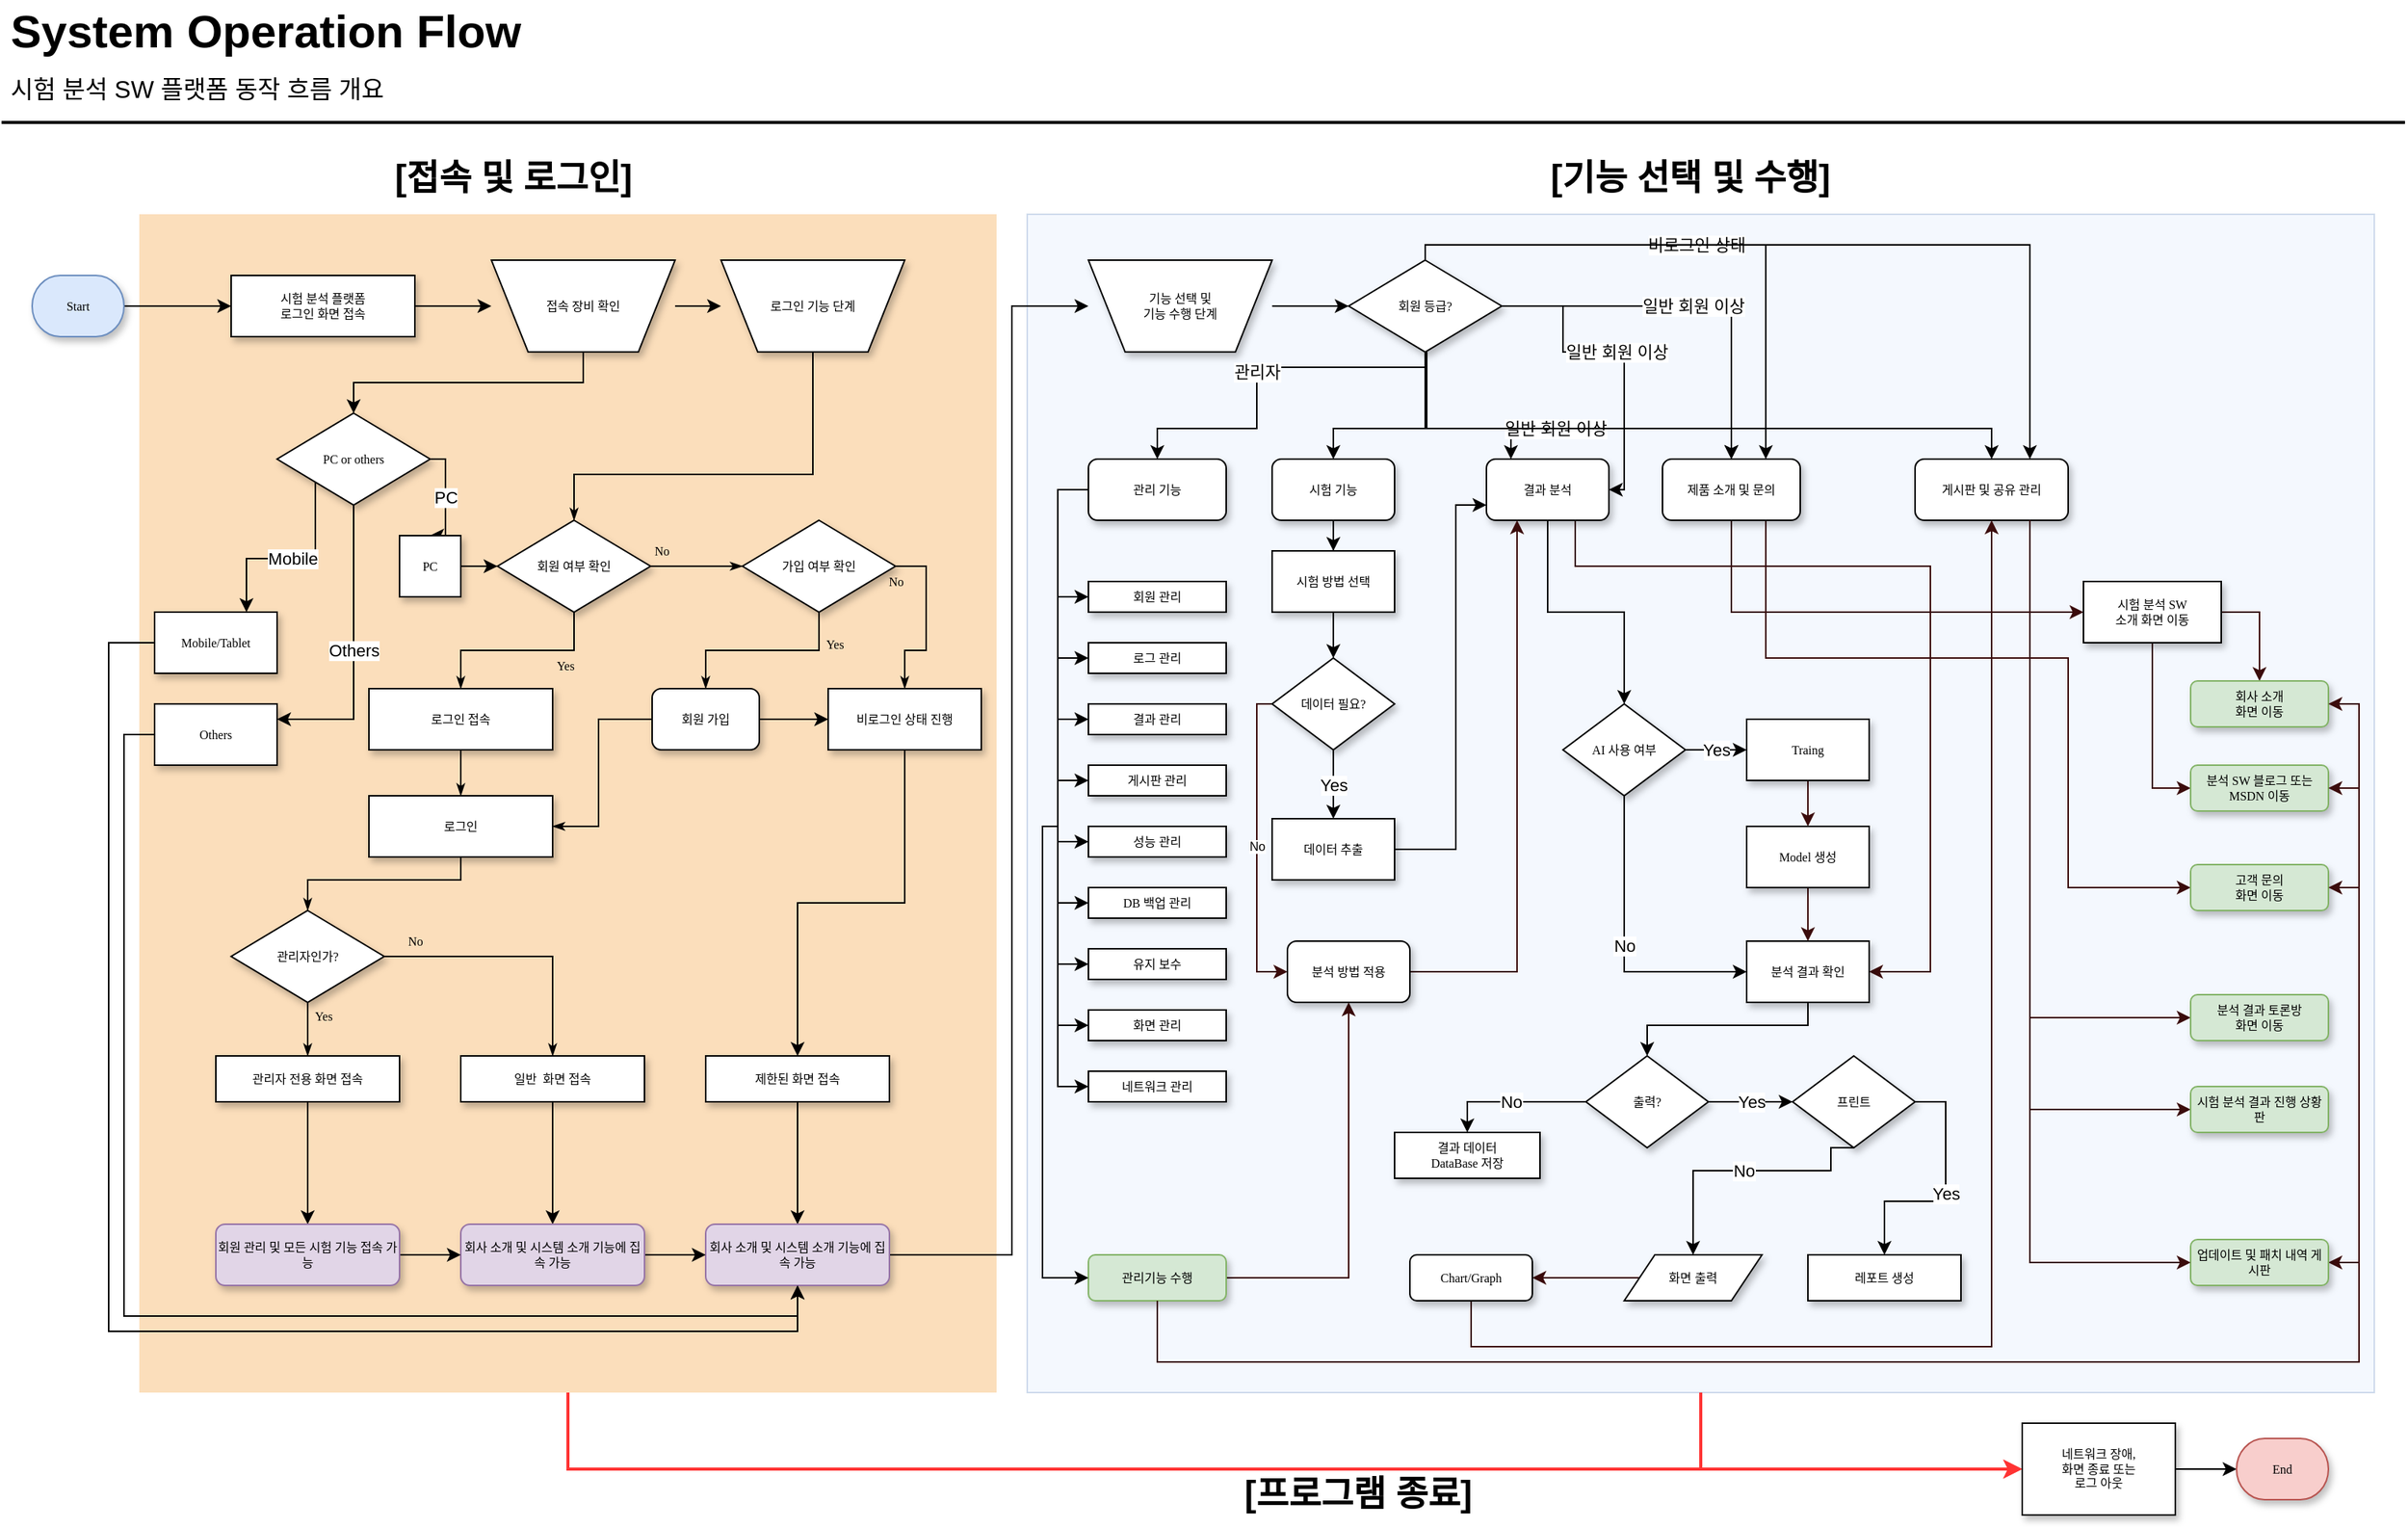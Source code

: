 <mxfile version="13.6.6" type="github">
  <diagram name="Page-1" id="edf60f1a-56cd-e834-aa8a-f176f3a09ee4">
    <mxGraphModel dx="1673" dy="876" grid="1" gridSize="10" guides="1" tooltips="1" connect="1" arrows="1" fold="1" page="1" pageScale="1" pageWidth="1654" pageHeight="1169" background="#ffffff" math="0" shadow="0">
      <root>
        <mxCell id="0" />
        <mxCell id="1" parent="0" />
        <mxCell id="cZekhCaC1eHoIxvvLhRm-135" value="" style="fillColor=#dae8fc;strokeColor=#6c8ebf;opacity=30;" vertex="1" parent="1">
          <mxGeometry x="710" y="180" width="880" height="770" as="geometry" />
        </mxCell>
        <mxCell id="cZekhCaC1eHoIxvvLhRm-136" style="edgeStyle=orthogonalEdgeStyle;rounded=0;orthogonalLoop=1;jettySize=auto;html=1;exitX=0.5;exitY=1;exitDx=0;exitDy=0;entryX=0;entryY=0.5;entryDx=0;entryDy=0;fontSize=8;strokeWidth=2;strokeColor=#FF3333;" edge="1" parent="1" source="cZekhCaC1eHoIxvvLhRm-32" target="cZekhCaC1eHoIxvvLhRm-131">
          <mxGeometry relative="1" as="geometry" />
        </mxCell>
        <mxCell id="cZekhCaC1eHoIxvvLhRm-32" value="" style="fillColor=#F2931E;strokeColor=none;opacity=30;" vertex="1" parent="1">
          <mxGeometry x="130" y="180" width="560" height="770" as="geometry" />
        </mxCell>
        <mxCell id="60e70716793133e9-32" style="edgeStyle=orthogonalEdgeStyle;rounded=0;html=1;labelBackgroundColor=none;startSize=5;endArrow=classicThin;endFill=1;endSize=5;jettySize=auto;orthogonalLoop=1;strokeWidth=1;fontFamily=Verdana;fontSize=8;exitX=0.5;exitY=0;exitDx=0;exitDy=0;exitPerimeter=0;entryX=0.5;entryY=0;entryDx=0;entryDy=0;" parent="1" source="cZekhCaC1eHoIxvvLhRm-26" target="60e70716793133e9-5" edge="1">
          <mxGeometry relative="1" as="geometry">
            <Array as="points">
              <mxPoint x="570" y="350" />
              <mxPoint x="414" y="350" />
            </Array>
          </mxGeometry>
        </mxCell>
        <mxCell id="cZekhCaC1eHoIxvvLhRm-99" value="" style="edgeStyle=orthogonalEdgeStyle;rounded=0;orthogonalLoop=1;jettySize=auto;html=1;" edge="1" parent="1" source="60e70716793133e9-4" target="cZekhCaC1eHoIxvvLhRm-98">
          <mxGeometry relative="1" as="geometry" />
        </mxCell>
        <mxCell id="60e70716793133e9-4" value="시험 분석 플랫폼 &lt;br&gt;로그인 화면 접속" style="rounded=0;whiteSpace=wrap;html=1;shadow=1;labelBackgroundColor=none;strokeWidth=1;fontFamily=Verdana;fontSize=8;align=center;" parent="1" vertex="1">
          <mxGeometry x="190" y="220" width="120" height="40" as="geometry" />
        </mxCell>
        <mxCell id="60e70716793133e9-33" value="No" style="edgeStyle=orthogonalEdgeStyle;rounded=0;html=1;labelBackgroundColor=none;startSize=5;endArrow=classicThin;endFill=1;endSize=5;jettySize=auto;orthogonalLoop=1;strokeWidth=1;fontFamily=Verdana;fontSize=8" parent="1" source="60e70716793133e9-5" target="60e70716793133e9-7" edge="1">
          <mxGeometry x="-0.778" y="10" relative="1" as="geometry">
            <mxPoint as="offset" />
          </mxGeometry>
        </mxCell>
        <mxCell id="60e70716793133e9-37" value="Yes" style="edgeStyle=orthogonalEdgeStyle;rounded=0;html=1;labelBackgroundColor=none;startSize=5;endArrow=classicThin;endFill=1;endSize=5;jettySize=auto;orthogonalLoop=1;strokeWidth=1;fontFamily=Verdana;fontSize=8" parent="1" source="60e70716793133e9-5" target="60e70716793133e9-9" edge="1">
          <mxGeometry x="-0.5" y="10" relative="1" as="geometry">
            <mxPoint as="offset" />
          </mxGeometry>
        </mxCell>
        <mxCell id="60e70716793133e9-5" value="회원 여부 확인" style="rhombus;whiteSpace=wrap;html=1;rounded=0;shadow=1;labelBackgroundColor=none;strokeWidth=1;fontFamily=Verdana;fontSize=8;align=center;" parent="1" vertex="1">
          <mxGeometry x="364" y="380" width="100" height="60" as="geometry" />
        </mxCell>
        <mxCell id="60e70716793133e9-34" value="Yes" style="edgeStyle=orthogonalEdgeStyle;rounded=0;html=1;labelBackgroundColor=none;startSize=5;endArrow=classicThin;endFill=1;endSize=5;jettySize=auto;orthogonalLoop=1;strokeWidth=1;fontFamily=Verdana;fontSize=8" parent="1" source="60e70716793133e9-7" target="60e70716793133e9-8" edge="1">
          <mxGeometry x="-0.667" y="10" relative="1" as="geometry">
            <mxPoint as="offset" />
          </mxGeometry>
        </mxCell>
        <mxCell id="60e70716793133e9-35" value="No" style="edgeStyle=orthogonalEdgeStyle;rounded=0;html=1;labelBackgroundColor=none;startSize=5;endArrow=classicThin;endFill=1;endSize=5;jettySize=auto;orthogonalLoop=1;strokeWidth=1;fontFamily=Verdana;fontSize=8;entryX=0.5;entryY=0;entryDx=0;entryDy=0;exitX=1;exitY=0.5;exitDx=0;exitDy=0;" parent="1" source="60e70716793133e9-7" target="cZekhCaC1eHoIxvvLhRm-22" edge="1">
          <mxGeometry x="-1" y="-10" relative="1" as="geometry">
            <mxPoint x="530" y="490" as="targetPoint" />
            <Array as="points" />
            <mxPoint as="offset" />
          </mxGeometry>
        </mxCell>
        <mxCell id="60e70716793133e9-7" value="가입 여부 확인" style="rhombus;whiteSpace=wrap;html=1;rounded=0;shadow=1;labelBackgroundColor=none;strokeWidth=1;fontFamily=Verdana;fontSize=8;align=center;" parent="1" vertex="1">
          <mxGeometry x="524" y="380" width="100" height="60" as="geometry" />
        </mxCell>
        <mxCell id="60e70716793133e9-36" style="edgeStyle=orthogonalEdgeStyle;rounded=0;html=1;labelBackgroundColor=none;startSize=5;endArrow=classicThin;endFill=1;endSize=5;jettySize=auto;orthogonalLoop=1;strokeWidth=1;fontFamily=Verdana;fontSize=8;entryX=1;entryY=0.5;entryDx=0;entryDy=0;exitX=0;exitY=0.5;exitDx=0;exitDy=0;" parent="1" source="60e70716793133e9-8" target="60e70716793133e9-11" edge="1">
          <mxGeometry relative="1" as="geometry">
            <Array as="points">
              <mxPoint x="430" y="510" />
              <mxPoint x="430" y="580" />
            </Array>
            <mxPoint x="600" y="500" as="targetPoint" />
          </mxGeometry>
        </mxCell>
        <mxCell id="cZekhCaC1eHoIxvvLhRm-33" value="" style="edgeStyle=orthogonalEdgeStyle;rounded=0;orthogonalLoop=1;jettySize=auto;html=1;" edge="1" parent="1" source="60e70716793133e9-8" target="cZekhCaC1eHoIxvvLhRm-22">
          <mxGeometry relative="1" as="geometry" />
        </mxCell>
        <mxCell id="60e70716793133e9-8" value="회원 가입" style="rounded=1;whiteSpace=wrap;html=1;shadow=1;labelBackgroundColor=none;strokeWidth=1;fontFamily=Verdana;fontSize=8;align=center;" parent="1" vertex="1">
          <mxGeometry x="465" y="490" width="70" height="40" as="geometry" />
        </mxCell>
        <mxCell id="60e70716793133e9-38" style="edgeStyle=orthogonalEdgeStyle;rounded=0;html=1;labelBackgroundColor=none;startSize=5;endArrow=classicThin;endFill=1;endSize=5;jettySize=auto;orthogonalLoop=1;strokeWidth=1;fontFamily=Verdana;fontSize=8" parent="1" source="60e70716793133e9-9" target="60e70716793133e9-11" edge="1">
          <mxGeometry relative="1" as="geometry" />
        </mxCell>
        <mxCell id="60e70716793133e9-9" value="로그인 접속" style="whiteSpace=wrap;html=1;rounded=0;shadow=1;labelBackgroundColor=none;strokeWidth=1;fontFamily=Verdana;fontSize=8;align=center;" parent="1" vertex="1">
          <mxGeometry x="280" y="490" width="120" height="40" as="geometry" />
        </mxCell>
        <mxCell id="60e70716793133e9-41" style="edgeStyle=orthogonalEdgeStyle;rounded=0;html=1;labelBackgroundColor=none;startSize=5;endArrow=classicThin;endFill=1;endSize=5;jettySize=auto;orthogonalLoop=1;strokeWidth=1;fontFamily=Verdana;fontSize=8;entryX=0.5;entryY=0;entryDx=0;entryDy=0;" parent="1" source="60e70716793133e9-11" target="cZekhCaC1eHoIxvvLhRm-28" edge="1">
          <mxGeometry relative="1" as="geometry">
            <Array as="points">
              <mxPoint x="340" y="615" />
              <mxPoint x="240" y="615" />
            </Array>
          </mxGeometry>
        </mxCell>
        <mxCell id="60e70716793133e9-11" value="로그인" style="whiteSpace=wrap;html=1;rounded=0;shadow=1;labelBackgroundColor=none;strokeWidth=1;fontFamily=Verdana;fontSize=8;align=center;spacing=6;" parent="1" vertex="1">
          <mxGeometry x="280" y="560" width="120" height="40" as="geometry" />
        </mxCell>
        <mxCell id="cZekhCaC1eHoIxvvLhRm-42" value="" style="edgeStyle=orthogonalEdgeStyle;rounded=0;orthogonalLoop=1;jettySize=auto;html=1;" edge="1" parent="1" source="60e70716793133e9-13" target="cZekhCaC1eHoIxvvLhRm-37">
          <mxGeometry relative="1" as="geometry" />
        </mxCell>
        <mxCell id="60e70716793133e9-13" value="일반&amp;nbsp; 화면 접속" style="whiteSpace=wrap;html=1;rounded=0;shadow=1;labelBackgroundColor=none;strokeWidth=1;fontFamily=Verdana;fontSize=8;align=center;" parent="1" vertex="1">
          <mxGeometry x="340" y="730" width="120" height="30" as="geometry" />
        </mxCell>
        <mxCell id="cZekhCaC1eHoIxvvLhRm-10" value="System Operation Flow" style="text;html=1;resizable=0;points=[];autosize=1;align=left;verticalAlign=top;spacingTop=-4;fontSize=30;fontStyle=1" vertex="1" parent="1">
          <mxGeometry x="44" y="40" width="350" height="40" as="geometry" />
        </mxCell>
        <mxCell id="cZekhCaC1eHoIxvvLhRm-11" value="시험 분석 SW 플랫폼 동작 흐름 개요" style="text;html=1;resizable=0;points=[];autosize=1;align=left;verticalAlign=top;spacingTop=-4;fontSize=16;" vertex="1" parent="1">
          <mxGeometry x="44" y="85.5" width="280" height="20" as="geometry" />
        </mxCell>
        <mxCell id="cZekhCaC1eHoIxvvLhRm-12" value="" style="line;strokeWidth=2;html=1;fontSize=14;" vertex="1" parent="1">
          <mxGeometry x="40" y="115" width="1570" height="10" as="geometry" />
        </mxCell>
        <mxCell id="cZekhCaC1eHoIxvvLhRm-20" value="" style="edgeStyle=orthogonalEdgeStyle;rounded=0;orthogonalLoop=1;jettySize=auto;html=1;" edge="1" parent="1" source="cZekhCaC1eHoIxvvLhRm-19">
          <mxGeometry relative="1" as="geometry">
            <mxPoint x="190" y="240" as="targetPoint" />
          </mxGeometry>
        </mxCell>
        <mxCell id="cZekhCaC1eHoIxvvLhRm-19" value="Start" style="strokeWidth=1;html=1;shape=mxgraph.flowchart.terminator;whiteSpace=wrap;rounded=0;shadow=1;labelBackgroundColor=none;fontFamily=Verdana;fontSize=8;align=center;fillColor=#dae8fc;strokeColor=#6c8ebf;" vertex="1" parent="1">
          <mxGeometry x="60" y="220" width="60" height="40" as="geometry" />
        </mxCell>
        <mxCell id="cZekhCaC1eHoIxvvLhRm-24" style="edgeStyle=orthogonalEdgeStyle;rounded=0;orthogonalLoop=1;jettySize=auto;html=1;exitX=0.5;exitY=1;exitDx=0;exitDy=0;entryX=0.5;entryY=0;entryDx=0;entryDy=0;" edge="1" parent="1" source="cZekhCaC1eHoIxvvLhRm-22" target="cZekhCaC1eHoIxvvLhRm-25">
          <mxGeometry relative="1" as="geometry" />
        </mxCell>
        <mxCell id="cZekhCaC1eHoIxvvLhRm-22" value="비로그인 상태 진행" style="rounded=0;whiteSpace=wrap;html=1;shadow=1;labelBackgroundColor=none;strokeWidth=1;fontFamily=Verdana;fontSize=8;align=center;" vertex="1" parent="1">
          <mxGeometry x="580" y="490" width="100" height="40" as="geometry" />
        </mxCell>
        <mxCell id="cZekhCaC1eHoIxvvLhRm-36" value="" style="edgeStyle=orthogonalEdgeStyle;rounded=0;orthogonalLoop=1;jettySize=auto;html=1;" edge="1" parent="1" source="cZekhCaC1eHoIxvvLhRm-25" target="cZekhCaC1eHoIxvvLhRm-35">
          <mxGeometry relative="1" as="geometry" />
        </mxCell>
        <mxCell id="cZekhCaC1eHoIxvvLhRm-25" value="제한된 화면 접속" style="whiteSpace=wrap;html=1;rounded=0;shadow=1;labelBackgroundColor=none;strokeWidth=1;fontFamily=Verdana;fontSize=8;align=center;" vertex="1" parent="1">
          <mxGeometry x="500" y="730" width="120" height="30" as="geometry" />
        </mxCell>
        <mxCell id="cZekhCaC1eHoIxvvLhRm-26" value="로그인 기능 단계" style="shape=trapezoid;whiteSpace=wrap;html=1;rounded=0;shadow=1;labelBackgroundColor=none;strokeWidth=1;fontFamily=Verdana;fontSize=8;align=center;flipV=1;" vertex="1" parent="1">
          <mxGeometry x="510" y="210" width="120" height="60" as="geometry" />
        </mxCell>
        <mxCell id="cZekhCaC1eHoIxvvLhRm-28" value="관리자인가?" style="rhombus;whiteSpace=wrap;html=1;rounded=0;shadow=1;labelBackgroundColor=none;strokeWidth=1;fontFamily=Verdana;fontSize=8;align=center;" vertex="1" parent="1">
          <mxGeometry x="190" y="635" width="100" height="60" as="geometry" />
        </mxCell>
        <mxCell id="cZekhCaC1eHoIxvvLhRm-43" value="" style="edgeStyle=orthogonalEdgeStyle;rounded=0;orthogonalLoop=1;jettySize=auto;html=1;" edge="1" parent="1" source="cZekhCaC1eHoIxvvLhRm-29" target="cZekhCaC1eHoIxvvLhRm-41">
          <mxGeometry relative="1" as="geometry" />
        </mxCell>
        <mxCell id="cZekhCaC1eHoIxvvLhRm-29" value="관리자 전용 화면 접속" style="whiteSpace=wrap;html=1;rounded=0;shadow=1;labelBackgroundColor=none;strokeWidth=1;fontFamily=Verdana;fontSize=8;align=center;" vertex="1" parent="1">
          <mxGeometry x="180" y="730" width="120" height="30" as="geometry" />
        </mxCell>
        <mxCell id="cZekhCaC1eHoIxvvLhRm-30" value="Yes" style="edgeStyle=orthogonalEdgeStyle;rounded=0;html=1;labelBackgroundColor=none;startSize=5;endArrow=classicThin;endFill=1;endSize=5;jettySize=auto;orthogonalLoop=1;strokeWidth=1;fontFamily=Verdana;fontSize=8;exitX=0.5;exitY=1;exitDx=0;exitDy=0;entryX=0.5;entryY=0;entryDx=0;entryDy=0;" edge="1" parent="1" source="cZekhCaC1eHoIxvvLhRm-28" target="cZekhCaC1eHoIxvvLhRm-29">
          <mxGeometry x="-0.5" y="10" relative="1" as="geometry">
            <mxPoint as="offset" />
            <mxPoint x="350" y="460" as="sourcePoint" />
            <mxPoint x="350" y="500" as="targetPoint" />
          </mxGeometry>
        </mxCell>
        <mxCell id="cZekhCaC1eHoIxvvLhRm-31" value="No" style="edgeStyle=orthogonalEdgeStyle;rounded=0;html=1;labelBackgroundColor=none;startSize=5;endArrow=classicThin;endFill=1;endSize=5;jettySize=auto;orthogonalLoop=1;strokeWidth=1;fontFamily=Verdana;fontSize=8;exitX=1;exitY=0.5;exitDx=0;exitDy=0;" edge="1" parent="1" source="cZekhCaC1eHoIxvvLhRm-28" target="60e70716793133e9-13">
          <mxGeometry x="-0.778" y="10" relative="1" as="geometry">
            <mxPoint as="offset" />
            <mxPoint x="330" y="664.5" as="sourcePoint" />
            <mxPoint x="390" y="664.5" as="targetPoint" />
          </mxGeometry>
        </mxCell>
        <mxCell id="cZekhCaC1eHoIxvvLhRm-46" style="edgeStyle=orthogonalEdgeStyle;rounded=0;orthogonalLoop=1;jettySize=auto;html=1;exitX=1;exitY=0.5;exitDx=0;exitDy=0;entryX=0;entryY=0.5;entryDx=0;entryDy=0;" edge="1" parent="1" source="cZekhCaC1eHoIxvvLhRm-35" target="cZekhCaC1eHoIxvvLhRm-38">
          <mxGeometry relative="1" as="geometry">
            <Array as="points">
              <mxPoint x="700" y="860" />
              <mxPoint x="700" y="240" />
            </Array>
          </mxGeometry>
        </mxCell>
        <mxCell id="cZekhCaC1eHoIxvvLhRm-35" value="회사 소개 및 시스템 소개 기능에 집속 가능" style="rounded=1;whiteSpace=wrap;html=1;shadow=1;labelBackgroundColor=none;strokeWidth=1;fontFamily=Verdana;fontSize=8;align=center;fillColor=#e1d5e7;strokeColor=#9673a6;" vertex="1" parent="1">
          <mxGeometry x="500" y="840" width="120" height="40" as="geometry" />
        </mxCell>
        <mxCell id="cZekhCaC1eHoIxvvLhRm-45" value="" style="edgeStyle=orthogonalEdgeStyle;rounded=0;orthogonalLoop=1;jettySize=auto;html=1;" edge="1" parent="1" source="cZekhCaC1eHoIxvvLhRm-37" target="cZekhCaC1eHoIxvvLhRm-35">
          <mxGeometry relative="1" as="geometry" />
        </mxCell>
        <mxCell id="cZekhCaC1eHoIxvvLhRm-37" value="회사 소개 및 시스템 소개 기능에 집속 가능" style="rounded=1;whiteSpace=wrap;html=1;shadow=1;labelBackgroundColor=none;strokeWidth=1;fontFamily=Verdana;fontSize=8;align=center;fillColor=#e1d5e7;strokeColor=#9673a6;" vertex="1" parent="1">
          <mxGeometry x="340" y="840" width="120" height="40" as="geometry" />
        </mxCell>
        <mxCell id="cZekhCaC1eHoIxvvLhRm-55" value="" style="edgeStyle=orthogonalEdgeStyle;rounded=0;orthogonalLoop=1;jettySize=auto;html=1;" edge="1" parent="1" source="cZekhCaC1eHoIxvvLhRm-38" target="cZekhCaC1eHoIxvvLhRm-51">
          <mxGeometry relative="1" as="geometry" />
        </mxCell>
        <mxCell id="cZekhCaC1eHoIxvvLhRm-38" value="기능 선택 및&lt;br&gt;기능 수행 단계" style="shape=trapezoid;whiteSpace=wrap;html=1;rounded=0;shadow=1;labelBackgroundColor=none;strokeWidth=1;fontFamily=Verdana;fontSize=8;align=center;flipV=1;" vertex="1" parent="1">
          <mxGeometry x="750" y="210" width="120" height="60" as="geometry" />
        </mxCell>
        <mxCell id="cZekhCaC1eHoIxvvLhRm-44" value="" style="edgeStyle=orthogonalEdgeStyle;rounded=0;orthogonalLoop=1;jettySize=auto;html=1;" edge="1" parent="1" source="cZekhCaC1eHoIxvvLhRm-41" target="cZekhCaC1eHoIxvvLhRm-37">
          <mxGeometry relative="1" as="geometry" />
        </mxCell>
        <mxCell id="cZekhCaC1eHoIxvvLhRm-41" value="회원 관리 및 모든 시험 기능 접속 가능" style="rounded=1;whiteSpace=wrap;html=1;shadow=1;labelBackgroundColor=none;strokeWidth=1;fontFamily=Verdana;fontSize=8;align=center;fillColor=#e1d5e7;strokeColor=#9673a6;" vertex="1" parent="1">
          <mxGeometry x="180" y="840" width="120" height="40" as="geometry" />
        </mxCell>
        <mxCell id="cZekhCaC1eHoIxvvLhRm-118" style="edgeStyle=orthogonalEdgeStyle;rounded=0;orthogonalLoop=1;jettySize=auto;html=1;exitX=0;exitY=0.5;exitDx=0;exitDy=0;entryX=0;entryY=0.5;entryDx=0;entryDy=0;" edge="1" parent="1" source="cZekhCaC1eHoIxvvLhRm-47" target="cZekhCaC1eHoIxvvLhRm-68">
          <mxGeometry relative="1" as="geometry" />
        </mxCell>
        <mxCell id="cZekhCaC1eHoIxvvLhRm-47" value="관리 기능" style="rounded=1;whiteSpace=wrap;html=1;shadow=1;labelBackgroundColor=none;strokeWidth=1;fontFamily=Verdana;fontSize=8;align=center;" vertex="1" parent="1">
          <mxGeometry x="750" y="340" width="90" height="40" as="geometry" />
        </mxCell>
        <mxCell id="cZekhCaC1eHoIxvvLhRm-56" value="일반 회원 이상" style="edgeStyle=orthogonalEdgeStyle;rounded=0;orthogonalLoop=1;jettySize=auto;html=1;exitX=1;exitY=0.5;exitDx=0;exitDy=0;" edge="1" parent="1" source="cZekhCaC1eHoIxvvLhRm-51" target="cZekhCaC1eHoIxvvLhRm-53">
          <mxGeometry relative="1" as="geometry">
            <mxPoint x="1090" y="270" as="sourcePoint" />
            <Array as="points">
              <mxPoint x="1060" y="240" />
              <mxPoint x="1060" y="270" />
              <mxPoint x="1100" y="270" />
              <mxPoint x="1100" y="360" />
            </Array>
          </mxGeometry>
        </mxCell>
        <mxCell id="cZekhCaC1eHoIxvvLhRm-51" value="회원 등급?" style="rhombus;whiteSpace=wrap;html=1;rounded=0;shadow=1;labelBackgroundColor=none;strokeWidth=1;fontFamily=Verdana;fontSize=8;align=center;" vertex="1" parent="1">
          <mxGeometry x="920" y="210" width="100" height="60" as="geometry" />
        </mxCell>
        <mxCell id="cZekhCaC1eHoIxvvLhRm-60" value="" style="edgeStyle=orthogonalEdgeStyle;rounded=0;orthogonalLoop=1;jettySize=auto;html=1;" edge="1" parent="1" source="cZekhCaC1eHoIxvvLhRm-52" target="cZekhCaC1eHoIxvvLhRm-59">
          <mxGeometry relative="1" as="geometry" />
        </mxCell>
        <mxCell id="cZekhCaC1eHoIxvvLhRm-52" value="시험 기능" style="rounded=1;whiteSpace=wrap;html=1;shadow=1;labelBackgroundColor=none;strokeWidth=1;fontFamily=Verdana;fontSize=8;align=center;" vertex="1" parent="1">
          <mxGeometry x="870" y="340" width="80" height="40" as="geometry" />
        </mxCell>
        <mxCell id="cZekhCaC1eHoIxvvLhRm-91" style="edgeStyle=orthogonalEdgeStyle;rounded=0;orthogonalLoop=1;jettySize=auto;html=1;exitX=0.5;exitY=1;exitDx=0;exitDy=0;entryX=0.5;entryY=0;entryDx=0;entryDy=0;" edge="1" parent="1" source="cZekhCaC1eHoIxvvLhRm-53" target="cZekhCaC1eHoIxvvLhRm-89">
          <mxGeometry relative="1" as="geometry" />
        </mxCell>
        <mxCell id="cZekhCaC1eHoIxvvLhRm-145" style="edgeStyle=orthogonalEdgeStyle;rounded=0;orthogonalLoop=1;jettySize=auto;html=1;exitX=0.75;exitY=1;exitDx=0;exitDy=0;entryX=1;entryY=0.5;entryDx=0;entryDy=0;strokeColor=#3B0C0C;strokeWidth=1;fontSize=8;" edge="1" parent="1" source="cZekhCaC1eHoIxvvLhRm-53" target="cZekhCaC1eHoIxvvLhRm-92">
          <mxGeometry relative="1" as="geometry">
            <Array as="points">
              <mxPoint x="1068" y="410" />
              <mxPoint x="1300" y="410" />
              <mxPoint x="1300" y="675" />
            </Array>
          </mxGeometry>
        </mxCell>
        <mxCell id="cZekhCaC1eHoIxvvLhRm-53" value="결과 분석" style="rounded=1;whiteSpace=wrap;html=1;shadow=1;labelBackgroundColor=none;strokeWidth=1;fontFamily=Verdana;fontSize=8;align=center;" vertex="1" parent="1">
          <mxGeometry x="1010" y="340" width="80" height="40" as="geometry" />
        </mxCell>
        <mxCell id="cZekhCaC1eHoIxvvLhRm-174" style="edgeStyle=orthogonalEdgeStyle;rounded=0;orthogonalLoop=1;jettySize=auto;html=1;exitX=0.5;exitY=1;exitDx=0;exitDy=0;entryX=0;entryY=0.5;entryDx=0;entryDy=0;strokeColor=#3B0C0C;strokeWidth=1;fontSize=8;" edge="1" parent="1" source="cZekhCaC1eHoIxvvLhRm-54" target="cZekhCaC1eHoIxvvLhRm-172">
          <mxGeometry relative="1" as="geometry" />
        </mxCell>
        <mxCell id="cZekhCaC1eHoIxvvLhRm-182" style="edgeStyle=orthogonalEdgeStyle;rounded=0;orthogonalLoop=1;jettySize=auto;html=1;exitX=0.75;exitY=1;exitDx=0;exitDy=0;entryX=0;entryY=0.5;entryDx=0;entryDy=0;strokeColor=#3B0C0C;strokeWidth=1;fontSize=8;" edge="1" parent="1" source="cZekhCaC1eHoIxvvLhRm-54" target="cZekhCaC1eHoIxvvLhRm-176">
          <mxGeometry relative="1" as="geometry">
            <Array as="points">
              <mxPoint x="1193" y="470" />
              <mxPoint x="1390" y="470" />
              <mxPoint x="1390" y="620" />
            </Array>
          </mxGeometry>
        </mxCell>
        <mxCell id="cZekhCaC1eHoIxvvLhRm-54" value="제품 소개 및 문의" style="rounded=1;whiteSpace=wrap;html=1;shadow=1;labelBackgroundColor=none;strokeWidth=1;fontFamily=Verdana;fontSize=8;align=center;" vertex="1" parent="1">
          <mxGeometry x="1125" y="340" width="90" height="40" as="geometry" />
        </mxCell>
        <mxCell id="cZekhCaC1eHoIxvvLhRm-57" value="관리자" style="edgeStyle=orthogonalEdgeStyle;rounded=0;orthogonalLoop=1;jettySize=auto;html=1;exitX=0.5;exitY=1;exitDx=0;exitDy=0;entryX=0.5;entryY=0;entryDx=0;entryDy=0;" edge="1" parent="1" source="cZekhCaC1eHoIxvvLhRm-51" target="cZekhCaC1eHoIxvvLhRm-47">
          <mxGeometry relative="1" as="geometry">
            <mxPoint x="980" y="280" as="sourcePoint" />
            <mxPoint x="1035" y="350" as="targetPoint" />
            <Array as="points">
              <mxPoint x="970" y="280" />
              <mxPoint x="860" y="280" />
              <mxPoint x="860" y="320" />
              <mxPoint x="795" y="320" />
            </Array>
          </mxGeometry>
        </mxCell>
        <mxCell id="cZekhCaC1eHoIxvvLhRm-58" value="비로그인 상태" style="edgeStyle=orthogonalEdgeStyle;rounded=0;orthogonalLoop=1;jettySize=auto;html=1;exitX=0.5;exitY=0;exitDx=0;exitDy=0;entryX=0.75;entryY=0;entryDx=0;entryDy=0;" edge="1" parent="1" source="cZekhCaC1eHoIxvvLhRm-51" target="cZekhCaC1eHoIxvvLhRm-54">
          <mxGeometry relative="1" as="geometry">
            <mxPoint x="990" y="290" as="sourcePoint" />
            <mxPoint x="1045" y="360" as="targetPoint" />
            <Array as="points">
              <mxPoint x="970" y="200" />
              <mxPoint x="1193" y="200" />
            </Array>
          </mxGeometry>
        </mxCell>
        <mxCell id="cZekhCaC1eHoIxvvLhRm-73" value="" style="edgeStyle=orthogonalEdgeStyle;rounded=0;orthogonalLoop=1;jettySize=auto;html=1;" edge="1" parent="1" source="cZekhCaC1eHoIxvvLhRm-59" target="cZekhCaC1eHoIxvvLhRm-72">
          <mxGeometry relative="1" as="geometry" />
        </mxCell>
        <mxCell id="cZekhCaC1eHoIxvvLhRm-59" value="시험 방법 선택" style="rounded=0;whiteSpace=wrap;html=1;shadow=1;labelBackgroundColor=none;strokeWidth=1;fontFamily=Verdana;fontSize=8;align=center;" vertex="1" parent="1">
          <mxGeometry x="870" y="400" width="80" height="40" as="geometry" />
        </mxCell>
        <mxCell id="cZekhCaC1eHoIxvvLhRm-61" value="일반 회원 이상" style="edgeStyle=orthogonalEdgeStyle;rounded=0;orthogonalLoop=1;jettySize=auto;html=1;exitX=1;exitY=0.5;exitDx=0;exitDy=0;entryX=0.5;entryY=0;entryDx=0;entryDy=0;" edge="1" parent="1" source="cZekhCaC1eHoIxvvLhRm-51" target="cZekhCaC1eHoIxvvLhRm-54">
          <mxGeometry relative="1" as="geometry">
            <mxPoint x="1030" y="250" as="sourcePoint" />
            <mxPoint x="1035" y="350" as="targetPoint" />
            <Array as="points">
              <mxPoint x="1170" y="240" />
            </Array>
          </mxGeometry>
        </mxCell>
        <mxCell id="cZekhCaC1eHoIxvvLhRm-62" value="" style="edgeStyle=orthogonalEdgeStyle;rounded=0;orthogonalLoop=1;jettySize=auto;html=1;exitX=0.5;exitY=1;exitDx=0;exitDy=0;entryX=0.5;entryY=0;entryDx=0;entryDy=0;" edge="1" parent="1" source="cZekhCaC1eHoIxvvLhRm-51" target="cZekhCaC1eHoIxvvLhRm-52">
          <mxGeometry relative="1" as="geometry">
            <mxPoint x="980" y="280" as="sourcePoint" />
            <mxPoint x="805" y="350" as="targetPoint" />
            <Array as="points">
              <mxPoint x="970" y="320" />
              <mxPoint x="910" y="320" />
            </Array>
          </mxGeometry>
        </mxCell>
        <mxCell id="cZekhCaC1eHoIxvvLhRm-63" value="" style="edgeStyle=orthogonalEdgeStyle;rounded=0;orthogonalLoop=1;jettySize=auto;html=1;exitX=0.5;exitY=1;exitDx=0;exitDy=0;entryX=0.5;entryY=0;entryDx=0;entryDy=0;" edge="1" parent="1">
          <mxGeometry relative="1" as="geometry">
            <mxPoint x="971" y="270" as="sourcePoint" />
            <mxPoint x="1026" y="340" as="targetPoint" />
            <Array as="points">
              <mxPoint x="971" y="320" />
              <mxPoint x="1026" y="320" />
            </Array>
          </mxGeometry>
        </mxCell>
        <mxCell id="cZekhCaC1eHoIxvvLhRm-65" value="일반 회원 이상" style="edgeStyle=orthogonalEdgeStyle;rounded=0;orthogonalLoop=1;jettySize=auto;html=1;entryX=0.5;entryY=0;entryDx=0;entryDy=0;" edge="1" parent="1" target="cZekhCaC1eHoIxvvLhRm-54">
          <mxGeometry relative="1" as="geometry">
            <mxPoint x="970" y="270" as="sourcePoint" />
            <mxPoint x="1035" y="350" as="targetPoint" />
            <Array as="points">
              <mxPoint x="970" y="320" />
              <mxPoint x="1170" y="320" />
            </Array>
          </mxGeometry>
        </mxCell>
        <mxCell id="cZekhCaC1eHoIxvvLhRm-68" value="회원 관리" style="rounded=0;whiteSpace=wrap;html=1;shadow=1;labelBackgroundColor=none;strokeWidth=1;fontFamily=Verdana;fontSize=8;align=center;" vertex="1" parent="1">
          <mxGeometry x="750" y="420" width="90" height="20" as="geometry" />
        </mxCell>
        <mxCell id="cZekhCaC1eHoIxvvLhRm-69" value="로그 관리" style="rounded=0;whiteSpace=wrap;html=1;shadow=1;labelBackgroundColor=none;strokeWidth=1;fontFamily=Verdana;fontSize=8;align=center;" vertex="1" parent="1">
          <mxGeometry x="750" y="460" width="90" height="20" as="geometry" />
        </mxCell>
        <mxCell id="cZekhCaC1eHoIxvvLhRm-97" style="edgeStyle=orthogonalEdgeStyle;rounded=0;orthogonalLoop=1;jettySize=auto;html=1;exitX=1;exitY=0.5;exitDx=0;exitDy=0;entryX=0;entryY=0.75;entryDx=0;entryDy=0;" edge="1" parent="1" source="cZekhCaC1eHoIxvvLhRm-70" target="cZekhCaC1eHoIxvvLhRm-53">
          <mxGeometry relative="1" as="geometry">
            <Array as="points">
              <mxPoint x="990" y="595" />
              <mxPoint x="990" y="370" />
            </Array>
          </mxGeometry>
        </mxCell>
        <mxCell id="cZekhCaC1eHoIxvvLhRm-70" value="데이터 추출" style="rounded=0;whiteSpace=wrap;html=1;shadow=1;labelBackgroundColor=none;strokeWidth=1;fontFamily=Verdana;fontSize=8;align=center;" vertex="1" parent="1">
          <mxGeometry x="870" y="575" width="80" height="40" as="geometry" />
        </mxCell>
        <mxCell id="cZekhCaC1eHoIxvvLhRm-74" value="Yes" style="edgeStyle=orthogonalEdgeStyle;rounded=0;orthogonalLoop=1;jettySize=auto;html=1;" edge="1" parent="1" source="cZekhCaC1eHoIxvvLhRm-72" target="cZekhCaC1eHoIxvvLhRm-70">
          <mxGeometry relative="1" as="geometry" />
        </mxCell>
        <mxCell id="cZekhCaC1eHoIxvvLhRm-142" value="No" style="edgeStyle=orthogonalEdgeStyle;rounded=0;orthogonalLoop=1;jettySize=auto;html=1;exitX=0;exitY=0.5;exitDx=0;exitDy=0;entryX=0;entryY=0.5;entryDx=0;entryDy=0;strokeColor=#3B0C0C;strokeWidth=1;fontSize=8;" edge="1" parent="1" source="cZekhCaC1eHoIxvvLhRm-72" target="cZekhCaC1eHoIxvvLhRm-141">
          <mxGeometry relative="1" as="geometry">
            <Array as="points">
              <mxPoint x="860" y="500" />
              <mxPoint x="860" y="675" />
            </Array>
          </mxGeometry>
        </mxCell>
        <mxCell id="cZekhCaC1eHoIxvvLhRm-72" value="데이터 필요?" style="rhombus;whiteSpace=wrap;html=1;rounded=0;shadow=1;labelBackgroundColor=none;strokeWidth=1;fontFamily=Verdana;fontSize=8;align=center;" vertex="1" parent="1">
          <mxGeometry x="870" y="470" width="80" height="60" as="geometry" />
        </mxCell>
        <mxCell id="cZekhCaC1eHoIxvvLhRm-139" value="" style="edgeStyle=orthogonalEdgeStyle;rounded=0;orthogonalLoop=1;jettySize=auto;html=1;strokeWidth=1;fontSize=8;strokeColor=#3B0C0C;" edge="1" parent="1" source="cZekhCaC1eHoIxvvLhRm-76" target="cZekhCaC1eHoIxvvLhRm-138">
          <mxGeometry relative="1" as="geometry" />
        </mxCell>
        <mxCell id="cZekhCaC1eHoIxvvLhRm-76" value="Traing" style="rounded=0;whiteSpace=wrap;html=1;shadow=1;labelBackgroundColor=none;strokeWidth=1;fontFamily=Verdana;fontSize=8;align=center;" vertex="1" parent="1">
          <mxGeometry x="1180" y="510" width="80" height="40" as="geometry" />
        </mxCell>
        <mxCell id="cZekhCaC1eHoIxvvLhRm-95" value="Yes" style="edgeStyle=orthogonalEdgeStyle;rounded=0;orthogonalLoop=1;jettySize=auto;html=1;" edge="1" parent="1" source="cZekhCaC1eHoIxvvLhRm-77" target="cZekhCaC1eHoIxvvLhRm-78">
          <mxGeometry relative="1" as="geometry" />
        </mxCell>
        <mxCell id="cZekhCaC1eHoIxvvLhRm-124" value="No" style="edgeStyle=orthogonalEdgeStyle;rounded=0;orthogonalLoop=1;jettySize=auto;html=1;exitX=0;exitY=0.5;exitDx=0;exitDy=0;entryX=0.5;entryY=0;entryDx=0;entryDy=0;" edge="1" parent="1" source="cZekhCaC1eHoIxvvLhRm-77" target="cZekhCaC1eHoIxvvLhRm-125">
          <mxGeometry relative="1" as="geometry">
            <mxPoint x="1065" y="835" as="targetPoint" />
            <Array as="points">
              <mxPoint x="998" y="760" />
            </Array>
          </mxGeometry>
        </mxCell>
        <mxCell id="cZekhCaC1eHoIxvvLhRm-77" value="출력?" style="rhombus;whiteSpace=wrap;html=1;rounded=0;shadow=1;labelBackgroundColor=none;strokeWidth=1;fontFamily=Verdana;fontSize=8;align=center;" vertex="1" parent="1">
          <mxGeometry x="1075" y="730" width="80" height="60" as="geometry" />
        </mxCell>
        <mxCell id="cZekhCaC1eHoIxvvLhRm-85" value="No" style="edgeStyle=orthogonalEdgeStyle;rounded=0;orthogonalLoop=1;jettySize=auto;html=1;exitX=0.5;exitY=1;exitDx=0;exitDy=0;entryX=0.5;entryY=0;entryDx=0;entryDy=0;" edge="1" parent="1" source="cZekhCaC1eHoIxvvLhRm-78" target="cZekhCaC1eHoIxvvLhRm-127">
          <mxGeometry relative="1" as="geometry">
            <mxPoint x="1145" y="850" as="targetPoint" />
            <Array as="points">
              <mxPoint x="1235" y="790" />
              <mxPoint x="1235" y="805" />
              <mxPoint x="1145" y="805" />
            </Array>
          </mxGeometry>
        </mxCell>
        <mxCell id="cZekhCaC1eHoIxvvLhRm-88" value="Yes" style="edgeStyle=orthogonalEdgeStyle;rounded=0;orthogonalLoop=1;jettySize=auto;html=1;exitX=1;exitY=0.5;exitDx=0;exitDy=0;" edge="1" parent="1" source="cZekhCaC1eHoIxvvLhRm-78" target="cZekhCaC1eHoIxvvLhRm-87">
          <mxGeometry relative="1" as="geometry" />
        </mxCell>
        <mxCell id="cZekhCaC1eHoIxvvLhRm-78" value="프린트" style="rhombus;whiteSpace=wrap;html=1;rounded=0;shadow=1;labelBackgroundColor=none;strokeWidth=1;fontFamily=Verdana;fontSize=8;align=center;" vertex="1" parent="1">
          <mxGeometry x="1210" y="730" width="80" height="60" as="geometry" />
        </mxCell>
        <mxCell id="cZekhCaC1eHoIxvvLhRm-87" value="레포트 생성" style="rounded=0;whiteSpace=wrap;html=1;shadow=1;labelBackgroundColor=none;strokeWidth=1;fontFamily=Verdana;fontSize=8;align=center;" vertex="1" parent="1">
          <mxGeometry x="1220" y="860" width="100" height="30" as="geometry" />
        </mxCell>
        <mxCell id="cZekhCaC1eHoIxvvLhRm-90" value="Yes" style="edgeStyle=orthogonalEdgeStyle;rounded=0;orthogonalLoop=1;jettySize=auto;html=1;" edge="1" parent="1" source="cZekhCaC1eHoIxvvLhRm-89" target="cZekhCaC1eHoIxvvLhRm-76">
          <mxGeometry relative="1" as="geometry" />
        </mxCell>
        <mxCell id="cZekhCaC1eHoIxvvLhRm-93" value="No" style="edgeStyle=orthogonalEdgeStyle;rounded=0;orthogonalLoop=1;jettySize=auto;html=1;exitX=0.5;exitY=1;exitDx=0;exitDy=0;entryX=0;entryY=0.5;entryDx=0;entryDy=0;" edge="1" parent="1" source="cZekhCaC1eHoIxvvLhRm-89" target="cZekhCaC1eHoIxvvLhRm-92">
          <mxGeometry relative="1" as="geometry" />
        </mxCell>
        <mxCell id="cZekhCaC1eHoIxvvLhRm-89" value="AI 사용 여부" style="rhombus;whiteSpace=wrap;html=1;rounded=0;shadow=1;labelBackgroundColor=none;strokeWidth=1;fontFamily=Verdana;fontSize=8;align=center;" vertex="1" parent="1">
          <mxGeometry x="1060" y="500" width="80" height="60" as="geometry" />
        </mxCell>
        <mxCell id="cZekhCaC1eHoIxvvLhRm-94" style="edgeStyle=orthogonalEdgeStyle;rounded=0;orthogonalLoop=1;jettySize=auto;html=1;exitX=0.5;exitY=1;exitDx=0;exitDy=0;entryX=0.5;entryY=0;entryDx=0;entryDy=0;" edge="1" parent="1" source="cZekhCaC1eHoIxvvLhRm-92" target="cZekhCaC1eHoIxvvLhRm-77">
          <mxGeometry relative="1" as="geometry">
            <Array as="points">
              <mxPoint x="1220" y="710" />
              <mxPoint x="1115" y="710" />
            </Array>
          </mxGeometry>
        </mxCell>
        <mxCell id="cZekhCaC1eHoIxvvLhRm-92" value="분석 결과 확인" style="rounded=0;whiteSpace=wrap;html=1;shadow=1;labelBackgroundColor=none;strokeWidth=1;fontFamily=Verdana;fontSize=8;align=center;" vertex="1" parent="1">
          <mxGeometry x="1180" y="655" width="80" height="40" as="geometry" />
        </mxCell>
        <mxCell id="cZekhCaC1eHoIxvvLhRm-100" value="" style="edgeStyle=orthogonalEdgeStyle;rounded=0;orthogonalLoop=1;jettySize=auto;html=1;" edge="1" parent="1" source="cZekhCaC1eHoIxvvLhRm-98" target="cZekhCaC1eHoIxvvLhRm-26">
          <mxGeometry relative="1" as="geometry" />
        </mxCell>
        <mxCell id="cZekhCaC1eHoIxvvLhRm-102" style="edgeStyle=orthogonalEdgeStyle;rounded=0;orthogonalLoop=1;jettySize=auto;html=1;exitX=0.5;exitY=1;exitDx=0;exitDy=0;entryX=0.5;entryY=0;entryDx=0;entryDy=0;" edge="1" parent="1" source="cZekhCaC1eHoIxvvLhRm-98" target="cZekhCaC1eHoIxvvLhRm-101">
          <mxGeometry relative="1" as="geometry" />
        </mxCell>
        <mxCell id="cZekhCaC1eHoIxvvLhRm-98" value="접속 장비 확인" style="shape=trapezoid;whiteSpace=wrap;html=1;rounded=0;shadow=1;labelBackgroundColor=none;strokeWidth=1;fontFamily=Verdana;fontSize=8;align=center;flipV=1;" vertex="1" parent="1">
          <mxGeometry x="360" y="210" width="120" height="60" as="geometry" />
        </mxCell>
        <mxCell id="cZekhCaC1eHoIxvvLhRm-107" value="PC" style="edgeStyle=orthogonalEdgeStyle;rounded=0;orthogonalLoop=1;jettySize=auto;html=1;exitX=1;exitY=0.5;exitDx=0;exitDy=0;entryX=0.5;entryY=0;entryDx=0;entryDy=0;" edge="1" parent="1" source="cZekhCaC1eHoIxvvLhRm-101" target="cZekhCaC1eHoIxvvLhRm-103">
          <mxGeometry relative="1" as="geometry">
            <Array as="points">
              <mxPoint x="330" y="340" />
            </Array>
          </mxGeometry>
        </mxCell>
        <mxCell id="cZekhCaC1eHoIxvvLhRm-108" value="Mobile" style="edgeStyle=orthogonalEdgeStyle;rounded=0;orthogonalLoop=1;jettySize=auto;html=1;exitX=0;exitY=1;exitDx=0;exitDy=0;entryX=0.75;entryY=0;entryDx=0;entryDy=0;" edge="1" parent="1" source="cZekhCaC1eHoIxvvLhRm-101" target="cZekhCaC1eHoIxvvLhRm-104">
          <mxGeometry relative="1" as="geometry" />
        </mxCell>
        <mxCell id="cZekhCaC1eHoIxvvLhRm-101" value="PC or others" style="rhombus;whiteSpace=wrap;html=1;rounded=0;shadow=1;labelBackgroundColor=none;strokeWidth=1;fontFamily=Verdana;fontSize=8;align=center;" vertex="1" parent="1">
          <mxGeometry x="220" y="310" width="100" height="60" as="geometry" />
        </mxCell>
        <mxCell id="cZekhCaC1eHoIxvvLhRm-111" value="" style="edgeStyle=orthogonalEdgeStyle;rounded=0;orthogonalLoop=1;jettySize=auto;html=1;" edge="1" parent="1" source="cZekhCaC1eHoIxvvLhRm-103" target="60e70716793133e9-5">
          <mxGeometry relative="1" as="geometry" />
        </mxCell>
        <mxCell id="cZekhCaC1eHoIxvvLhRm-103" value="PC" style="whiteSpace=wrap;html=1;rounded=0;shadow=1;labelBackgroundColor=none;strokeWidth=1;fontFamily=Verdana;fontSize=8;align=center;spacing=6;" vertex="1" parent="1">
          <mxGeometry x="300" y="390" width="40" height="40" as="geometry" />
        </mxCell>
        <mxCell id="cZekhCaC1eHoIxvvLhRm-112" style="edgeStyle=orthogonalEdgeStyle;rounded=0;orthogonalLoop=1;jettySize=auto;html=1;exitX=0;exitY=0.5;exitDx=0;exitDy=0;entryX=0.5;entryY=1;entryDx=0;entryDy=0;" edge="1" parent="1" source="cZekhCaC1eHoIxvvLhRm-104" target="cZekhCaC1eHoIxvvLhRm-35">
          <mxGeometry relative="1" as="geometry">
            <Array as="points">
              <mxPoint x="110" y="460" />
              <mxPoint x="110" y="910" />
              <mxPoint x="560" y="910" />
              <mxPoint x="560" y="880" />
            </Array>
          </mxGeometry>
        </mxCell>
        <mxCell id="cZekhCaC1eHoIxvvLhRm-104" value="Mobile/Tablet" style="whiteSpace=wrap;html=1;rounded=0;shadow=1;labelBackgroundColor=none;strokeWidth=1;fontFamily=Verdana;fontSize=8;align=center;spacing=6;" vertex="1" parent="1">
          <mxGeometry x="140" y="440" width="80" height="40" as="geometry" />
        </mxCell>
        <mxCell id="cZekhCaC1eHoIxvvLhRm-113" style="edgeStyle=orthogonalEdgeStyle;rounded=0;orthogonalLoop=1;jettySize=auto;html=1;exitX=0;exitY=0.5;exitDx=0;exitDy=0;entryX=0.5;entryY=1;entryDx=0;entryDy=0;" edge="1" parent="1" source="cZekhCaC1eHoIxvvLhRm-106" target="cZekhCaC1eHoIxvvLhRm-35">
          <mxGeometry relative="1" as="geometry">
            <Array as="points">
              <mxPoint x="120" y="520" />
              <mxPoint x="120" y="900" />
              <mxPoint x="560" y="900" />
            </Array>
          </mxGeometry>
        </mxCell>
        <mxCell id="cZekhCaC1eHoIxvvLhRm-106" value="Others" style="whiteSpace=wrap;html=1;rounded=0;shadow=1;labelBackgroundColor=none;strokeWidth=1;fontFamily=Verdana;fontSize=8;align=center;spacing=6;" vertex="1" parent="1">
          <mxGeometry x="140" y="500" width="80" height="40" as="geometry" />
        </mxCell>
        <mxCell id="cZekhCaC1eHoIxvvLhRm-109" value="Others" style="edgeStyle=orthogonalEdgeStyle;rounded=0;orthogonalLoop=1;jettySize=auto;html=1;exitX=0.5;exitY=1;exitDx=0;exitDy=0;entryX=1;entryY=0.25;entryDx=0;entryDy=0;" edge="1" parent="1" source="cZekhCaC1eHoIxvvLhRm-101" target="cZekhCaC1eHoIxvvLhRm-106">
          <mxGeometry relative="1" as="geometry">
            <mxPoint x="280" y="380" as="sourcePoint" />
            <mxPoint x="210" y="450" as="targetPoint" />
            <Array as="points">
              <mxPoint x="270" y="510" />
            </Array>
          </mxGeometry>
        </mxCell>
        <mxCell id="cZekhCaC1eHoIxvvLhRm-115" value="결과 관리" style="rounded=0;whiteSpace=wrap;html=1;shadow=1;labelBackgroundColor=none;strokeWidth=1;fontFamily=Verdana;fontSize=8;align=center;" vertex="1" parent="1">
          <mxGeometry x="750" y="500" width="90" height="20" as="geometry" />
        </mxCell>
        <mxCell id="cZekhCaC1eHoIxvvLhRm-184" style="edgeStyle=orthogonalEdgeStyle;rounded=0;orthogonalLoop=1;jettySize=auto;html=1;exitX=0.75;exitY=1;exitDx=0;exitDy=0;entryX=0;entryY=0.5;entryDx=0;entryDy=0;strokeColor=#3B0C0C;strokeWidth=1;fontSize=8;" edge="1" parent="1" source="cZekhCaC1eHoIxvvLhRm-116" target="cZekhCaC1eHoIxvvLhRm-177">
          <mxGeometry relative="1" as="geometry" />
        </mxCell>
        <mxCell id="cZekhCaC1eHoIxvvLhRm-185" style="edgeStyle=orthogonalEdgeStyle;rounded=0;orthogonalLoop=1;jettySize=auto;html=1;exitX=0.75;exitY=1;exitDx=0;exitDy=0;entryX=0;entryY=0.5;entryDx=0;entryDy=0;strokeColor=#3B0C0C;strokeWidth=1;fontSize=8;" edge="1" parent="1" source="cZekhCaC1eHoIxvvLhRm-116" target="cZekhCaC1eHoIxvvLhRm-183">
          <mxGeometry relative="1" as="geometry">
            <Array as="points">
              <mxPoint x="1365" y="765" />
            </Array>
          </mxGeometry>
        </mxCell>
        <mxCell id="cZekhCaC1eHoIxvvLhRm-116" value="게시판 및 공유 관리" style="rounded=1;whiteSpace=wrap;html=1;shadow=1;labelBackgroundColor=none;strokeWidth=1;fontFamily=Verdana;fontSize=8;align=center;" vertex="1" parent="1">
          <mxGeometry x="1290" y="340" width="100" height="40" as="geometry" />
        </mxCell>
        <mxCell id="cZekhCaC1eHoIxvvLhRm-117" value="" style="edgeStyle=orthogonalEdgeStyle;rounded=0;orthogonalLoop=1;jettySize=auto;html=1;entryX=0.5;entryY=0;entryDx=0;entryDy=0;exitX=0.5;exitY=1;exitDx=0;exitDy=0;" edge="1" parent="1" source="cZekhCaC1eHoIxvvLhRm-51" target="cZekhCaC1eHoIxvvLhRm-116">
          <mxGeometry relative="1" as="geometry">
            <mxPoint x="1100" y="260" as="sourcePoint" />
            <mxPoint x="1300" y="330" as="targetPoint" />
            <Array as="points">
              <mxPoint x="970" y="320" />
              <mxPoint x="1340" y="320" />
            </Array>
          </mxGeometry>
        </mxCell>
        <mxCell id="cZekhCaC1eHoIxvvLhRm-119" style="edgeStyle=orthogonalEdgeStyle;rounded=0;orthogonalLoop=1;jettySize=auto;html=1;exitX=0;exitY=0.5;exitDx=0;exitDy=0;entryX=0;entryY=0.5;entryDx=0;entryDy=0;" edge="1" parent="1" source="cZekhCaC1eHoIxvvLhRm-47" target="cZekhCaC1eHoIxvvLhRm-69">
          <mxGeometry relative="1" as="geometry">
            <mxPoint x="760" y="370" as="sourcePoint" />
            <mxPoint x="760" y="440" as="targetPoint" />
          </mxGeometry>
        </mxCell>
        <mxCell id="cZekhCaC1eHoIxvvLhRm-120" style="edgeStyle=orthogonalEdgeStyle;rounded=0;orthogonalLoop=1;jettySize=auto;html=1;exitX=0;exitY=0.5;exitDx=0;exitDy=0;entryX=0;entryY=0.5;entryDx=0;entryDy=0;" edge="1" parent="1" source="cZekhCaC1eHoIxvvLhRm-47" target="cZekhCaC1eHoIxvvLhRm-115">
          <mxGeometry relative="1" as="geometry">
            <mxPoint x="770" y="380" as="sourcePoint" />
            <mxPoint x="770" y="450" as="targetPoint" />
          </mxGeometry>
        </mxCell>
        <mxCell id="cZekhCaC1eHoIxvvLhRm-188" style="edgeStyle=orthogonalEdgeStyle;rounded=0;orthogonalLoop=1;jettySize=auto;html=1;exitX=0.5;exitY=1;exitDx=0;exitDy=0;entryX=1;entryY=0.5;entryDx=0;entryDy=0;strokeColor=#3B0C0C;strokeWidth=1;fontSize=8;" edge="1" parent="1" source="cZekhCaC1eHoIxvvLhRm-122" target="cZekhCaC1eHoIxvvLhRm-186">
          <mxGeometry relative="1" as="geometry">
            <Array as="points">
              <mxPoint x="795" y="930" />
              <mxPoint x="1580" y="930" />
              <mxPoint x="1580" y="865" />
            </Array>
          </mxGeometry>
        </mxCell>
        <mxCell id="cZekhCaC1eHoIxvvLhRm-194" style="edgeStyle=orthogonalEdgeStyle;rounded=0;orthogonalLoop=1;jettySize=auto;html=1;exitX=1;exitY=0.5;exitDx=0;exitDy=0;entryX=0.5;entryY=1;entryDx=0;entryDy=0;strokeColor=#3B0C0C;strokeWidth=1;fontSize=8;" edge="1" parent="1" source="cZekhCaC1eHoIxvvLhRm-122" target="cZekhCaC1eHoIxvvLhRm-141">
          <mxGeometry relative="1" as="geometry" />
        </mxCell>
        <mxCell id="cZekhCaC1eHoIxvvLhRm-122" value="관리기능 수행" style="rounded=1;whiteSpace=wrap;html=1;shadow=1;labelBackgroundColor=none;strokeWidth=1;fontFamily=Verdana;fontSize=8;align=center;fillColor=#d5e8d4;strokeColor=#82b366;" vertex="1" parent="1">
          <mxGeometry x="750" y="860" width="90" height="30" as="geometry" />
        </mxCell>
        <mxCell id="cZekhCaC1eHoIxvvLhRm-123" style="edgeStyle=orthogonalEdgeStyle;rounded=0;orthogonalLoop=1;jettySize=auto;html=1;entryX=0;entryY=0.5;entryDx=0;entryDy=0;" edge="1" parent="1" target="cZekhCaC1eHoIxvvLhRm-122">
          <mxGeometry relative="1" as="geometry">
            <mxPoint x="730" y="470" as="sourcePoint" />
            <mxPoint x="760" y="580" as="targetPoint" />
            <Array as="points">
              <mxPoint x="730" y="580" />
              <mxPoint x="720" y="580" />
              <mxPoint x="720" y="875" />
            </Array>
          </mxGeometry>
        </mxCell>
        <mxCell id="cZekhCaC1eHoIxvvLhRm-125" value="결과 데이터 &lt;br&gt;DataBase 저장" style="rounded=0;whiteSpace=wrap;html=1;shadow=1;labelBackgroundColor=none;strokeWidth=1;fontFamily=Verdana;fontSize=8;align=center;" vertex="1" parent="1">
          <mxGeometry x="950" y="780" width="95" height="30" as="geometry" />
        </mxCell>
        <mxCell id="cZekhCaC1eHoIxvvLhRm-148" value="" style="edgeStyle=orthogonalEdgeStyle;rounded=0;orthogonalLoop=1;jettySize=auto;html=1;strokeColor=#3B0C0C;strokeWidth=1;fontSize=8;" edge="1" parent="1" source="cZekhCaC1eHoIxvvLhRm-127" target="cZekhCaC1eHoIxvvLhRm-147">
          <mxGeometry relative="1" as="geometry" />
        </mxCell>
        <mxCell id="cZekhCaC1eHoIxvvLhRm-127" value="화면 출력" style="shape=parallelogram;perimeter=parallelogramPerimeter;whiteSpace=wrap;html=1;fixedSize=1;shadow=1;fontSize=8;" vertex="1" parent="1">
          <mxGeometry x="1100" y="860" width="90" height="30" as="geometry" />
        </mxCell>
        <mxCell id="cZekhCaC1eHoIxvvLhRm-129" value="[접속 및 로그인]" style="text;html=1;resizable=0;points=[];autosize=1;align=left;verticalAlign=top;spacingTop=-4;fontSize=23;fontStyle=1" vertex="1" parent="1">
          <mxGeometry x="295" y="140" width="180" height="30" as="geometry" />
        </mxCell>
        <mxCell id="cZekhCaC1eHoIxvvLhRm-130" value="[기능 선택 및 수행]" style="text;html=1;resizable=0;points=[];autosize=1;align=left;verticalAlign=top;spacingTop=-4;fontSize=23;fontStyle=1" vertex="1" parent="1">
          <mxGeometry x="1050" y="140" width="210" height="30" as="geometry" />
        </mxCell>
        <mxCell id="cZekhCaC1eHoIxvvLhRm-133" value="" style="edgeStyle=orthogonalEdgeStyle;rounded=0;orthogonalLoop=1;jettySize=auto;html=1;fontSize=8;" edge="1" parent="1" source="cZekhCaC1eHoIxvvLhRm-131" target="cZekhCaC1eHoIxvvLhRm-132">
          <mxGeometry relative="1" as="geometry" />
        </mxCell>
        <mxCell id="cZekhCaC1eHoIxvvLhRm-131" value="네트워크 장애,&lt;br&gt;화면 종료 또는 &lt;br&gt;로그 아웃" style="whiteSpace=wrap;html=1;rounded=0;shadow=1;labelBackgroundColor=none;strokeWidth=1;fontFamily=Verdana;fontSize=8;align=center;" vertex="1" parent="1">
          <mxGeometry x="1360" y="970" width="100" height="60" as="geometry" />
        </mxCell>
        <mxCell id="cZekhCaC1eHoIxvvLhRm-132" value="End" style="strokeWidth=1;html=1;shape=mxgraph.flowchart.terminator;whiteSpace=wrap;rounded=0;shadow=1;labelBackgroundColor=none;fontFamily=Verdana;fontSize=8;align=center;fillColor=#f8cecc;strokeColor=#b85450;" vertex="1" parent="1">
          <mxGeometry x="1500" y="980" width="60" height="40" as="geometry" />
        </mxCell>
        <mxCell id="cZekhCaC1eHoIxvvLhRm-134" value="" style="edgeStyle=orthogonalEdgeStyle;rounded=0;orthogonalLoop=1;jettySize=auto;html=1;exitX=0.5;exitY=0;exitDx=0;exitDy=0;entryX=0.75;entryY=0;entryDx=0;entryDy=0;" edge="1" parent="1" source="cZekhCaC1eHoIxvvLhRm-51" target="cZekhCaC1eHoIxvvLhRm-116">
          <mxGeometry relative="1" as="geometry">
            <mxPoint x="980" y="220" as="sourcePoint" />
            <mxPoint x="1202.5" y="350" as="targetPoint" />
            <Array as="points">
              <mxPoint x="970" y="200" />
              <mxPoint x="1365" y="200" />
            </Array>
          </mxGeometry>
        </mxCell>
        <mxCell id="cZekhCaC1eHoIxvvLhRm-137" style="edgeStyle=orthogonalEdgeStyle;rounded=0;orthogonalLoop=1;jettySize=auto;html=1;exitX=0.5;exitY=1;exitDx=0;exitDy=0;fontSize=8;strokeWidth=2;strokeColor=#FF3333;entryX=0;entryY=0.5;entryDx=0;entryDy=0;" edge="1" parent="1" source="cZekhCaC1eHoIxvvLhRm-135" target="cZekhCaC1eHoIxvvLhRm-131">
          <mxGeometry relative="1" as="geometry">
            <mxPoint x="1360" y="890" as="targetPoint" />
            <Array as="points">
              <mxPoint x="1150" y="1000" />
            </Array>
          </mxGeometry>
        </mxCell>
        <mxCell id="cZekhCaC1eHoIxvvLhRm-140" value="" style="edgeStyle=orthogonalEdgeStyle;rounded=0;orthogonalLoop=1;jettySize=auto;html=1;strokeWidth=1;fontSize=8;strokeColor=#3B0C0C;" edge="1" parent="1" source="cZekhCaC1eHoIxvvLhRm-138" target="cZekhCaC1eHoIxvvLhRm-92">
          <mxGeometry relative="1" as="geometry" />
        </mxCell>
        <mxCell id="cZekhCaC1eHoIxvvLhRm-138" value="Model 생성" style="rounded=0;whiteSpace=wrap;html=1;shadow=1;labelBackgroundColor=none;strokeWidth=1;fontFamily=Verdana;fontSize=8;align=center;" vertex="1" parent="1">
          <mxGeometry x="1180" y="580" width="80" height="40" as="geometry" />
        </mxCell>
        <mxCell id="cZekhCaC1eHoIxvvLhRm-144" style="edgeStyle=orthogonalEdgeStyle;rounded=0;orthogonalLoop=1;jettySize=auto;html=1;exitX=1;exitY=0.5;exitDx=0;exitDy=0;entryX=0.25;entryY=1;entryDx=0;entryDy=0;strokeColor=#3B0C0C;strokeWidth=1;fontSize=8;" edge="1" parent="1" source="cZekhCaC1eHoIxvvLhRm-141" target="cZekhCaC1eHoIxvvLhRm-53">
          <mxGeometry relative="1" as="geometry" />
        </mxCell>
        <mxCell id="cZekhCaC1eHoIxvvLhRm-141" value="분석 방법 적용" style="rounded=1;whiteSpace=wrap;html=1;shadow=1;labelBackgroundColor=none;strokeWidth=1;fontFamily=Verdana;fontSize=8;align=center;" vertex="1" parent="1">
          <mxGeometry x="880" y="655" width="80" height="40" as="geometry" />
        </mxCell>
        <mxCell id="cZekhCaC1eHoIxvvLhRm-149" style="edgeStyle=orthogonalEdgeStyle;rounded=0;orthogonalLoop=1;jettySize=auto;html=1;exitX=0.5;exitY=1;exitDx=0;exitDy=0;entryX=0.5;entryY=1;entryDx=0;entryDy=0;strokeColor=#3B0C0C;strokeWidth=1;fontSize=8;" edge="1" parent="1" source="cZekhCaC1eHoIxvvLhRm-147" target="cZekhCaC1eHoIxvvLhRm-116">
          <mxGeometry relative="1" as="geometry">
            <Array as="points">
              <mxPoint x="1000" y="920" />
              <mxPoint x="1340" y="920" />
            </Array>
          </mxGeometry>
        </mxCell>
        <mxCell id="cZekhCaC1eHoIxvvLhRm-147" value="Chart/Graph" style="rounded=1;whiteSpace=wrap;html=1;shadow=1;labelBackgroundColor=none;strokeWidth=1;fontFamily=Verdana;fontSize=8;align=center;" vertex="1" parent="1">
          <mxGeometry x="960" y="860" width="80" height="30" as="geometry" />
        </mxCell>
        <mxCell id="cZekhCaC1eHoIxvvLhRm-159" value="게시판 관리" style="rounded=0;whiteSpace=wrap;html=1;shadow=1;labelBackgroundColor=none;strokeWidth=1;fontFamily=Verdana;fontSize=8;align=center;" vertex="1" parent="1">
          <mxGeometry x="750" y="540" width="90" height="20" as="geometry" />
        </mxCell>
        <mxCell id="cZekhCaC1eHoIxvvLhRm-161" value="네트워크 관리" style="rounded=0;whiteSpace=wrap;html=1;shadow=1;labelBackgroundColor=none;strokeWidth=1;fontFamily=Verdana;fontSize=8;align=center;" vertex="1" parent="1">
          <mxGeometry x="750" y="740" width="90" height="20" as="geometry" />
        </mxCell>
        <mxCell id="cZekhCaC1eHoIxvvLhRm-162" value="DB 백업 관리" style="rounded=0;whiteSpace=wrap;html=1;shadow=1;labelBackgroundColor=none;strokeWidth=1;fontFamily=Verdana;fontSize=8;align=center;" vertex="1" parent="1">
          <mxGeometry x="750" y="620" width="90" height="20" as="geometry" />
        </mxCell>
        <mxCell id="cZekhCaC1eHoIxvvLhRm-163" value="성능 관리" style="rounded=0;whiteSpace=wrap;html=1;shadow=1;labelBackgroundColor=none;strokeWidth=1;fontFamily=Verdana;fontSize=8;align=center;" vertex="1" parent="1">
          <mxGeometry x="750" y="580" width="90" height="20" as="geometry" />
        </mxCell>
        <mxCell id="cZekhCaC1eHoIxvvLhRm-164" value="화면 관리" style="rounded=0;whiteSpace=wrap;html=1;shadow=1;labelBackgroundColor=none;strokeWidth=1;fontFamily=Verdana;fontSize=8;align=center;" vertex="1" parent="1">
          <mxGeometry x="750" y="700" width="90" height="20" as="geometry" />
        </mxCell>
        <mxCell id="cZekhCaC1eHoIxvvLhRm-165" value="유지 보수" style="rounded=0;whiteSpace=wrap;html=1;shadow=1;labelBackgroundColor=none;strokeWidth=1;fontFamily=Verdana;fontSize=8;align=center;" vertex="1" parent="1">
          <mxGeometry x="750" y="660" width="90" height="20" as="geometry" />
        </mxCell>
        <mxCell id="cZekhCaC1eHoIxvvLhRm-166" style="edgeStyle=orthogonalEdgeStyle;rounded=0;orthogonalLoop=1;jettySize=auto;html=1;exitX=0;exitY=0.5;exitDx=0;exitDy=0;entryX=0;entryY=0.5;entryDx=0;entryDy=0;" edge="1" parent="1" source="cZekhCaC1eHoIxvvLhRm-47" target="cZekhCaC1eHoIxvvLhRm-159">
          <mxGeometry relative="1" as="geometry">
            <mxPoint x="760" y="370.0" as="sourcePoint" />
            <mxPoint x="760" y="520" as="targetPoint" />
          </mxGeometry>
        </mxCell>
        <mxCell id="cZekhCaC1eHoIxvvLhRm-167" style="edgeStyle=orthogonalEdgeStyle;rounded=0;orthogonalLoop=1;jettySize=auto;html=1;entryX=0;entryY=0.5;entryDx=0;entryDy=0;" edge="1" parent="1" target="cZekhCaC1eHoIxvvLhRm-163">
          <mxGeometry relative="1" as="geometry">
            <mxPoint x="750" y="360" as="sourcePoint" />
            <mxPoint x="760" y="560" as="targetPoint" />
            <Array as="points">
              <mxPoint x="730" y="360" />
              <mxPoint x="730" y="590" />
            </Array>
          </mxGeometry>
        </mxCell>
        <mxCell id="cZekhCaC1eHoIxvvLhRm-168" style="edgeStyle=orthogonalEdgeStyle;rounded=0;orthogonalLoop=1;jettySize=auto;html=1;entryX=0;entryY=0.5;entryDx=0;entryDy=0;" edge="1" parent="1" target="cZekhCaC1eHoIxvvLhRm-162">
          <mxGeometry relative="1" as="geometry">
            <mxPoint x="750" y="360" as="sourcePoint" />
            <mxPoint x="760" y="600" as="targetPoint" />
            <Array as="points">
              <mxPoint x="730" y="360" />
              <mxPoint x="730" y="630" />
            </Array>
          </mxGeometry>
        </mxCell>
        <mxCell id="cZekhCaC1eHoIxvvLhRm-169" style="edgeStyle=orthogonalEdgeStyle;rounded=0;orthogonalLoop=1;jettySize=auto;html=1;entryX=0;entryY=0.5;entryDx=0;entryDy=0;" edge="1" parent="1" target="cZekhCaC1eHoIxvvLhRm-165">
          <mxGeometry relative="1" as="geometry">
            <mxPoint x="750" y="360" as="sourcePoint" />
            <mxPoint x="760" y="590" as="targetPoint" />
            <Array as="points">
              <mxPoint x="730" y="360" />
              <mxPoint x="730" y="670" />
            </Array>
          </mxGeometry>
        </mxCell>
        <mxCell id="cZekhCaC1eHoIxvvLhRm-170" style="edgeStyle=orthogonalEdgeStyle;rounded=0;orthogonalLoop=1;jettySize=auto;html=1;entryX=0;entryY=0.5;entryDx=0;entryDy=0;exitX=0;exitY=0.5;exitDx=0;exitDy=0;" edge="1" parent="1" source="cZekhCaC1eHoIxvvLhRm-47" target="cZekhCaC1eHoIxvvLhRm-164">
          <mxGeometry relative="1" as="geometry">
            <mxPoint x="760" y="370.0" as="sourcePoint" />
            <mxPoint x="760" y="680" as="targetPoint" />
            <Array as="points">
              <mxPoint x="730" y="360" />
              <mxPoint x="730" y="710" />
            </Array>
          </mxGeometry>
        </mxCell>
        <mxCell id="cZekhCaC1eHoIxvvLhRm-171" style="edgeStyle=orthogonalEdgeStyle;rounded=0;orthogonalLoop=1;jettySize=auto;html=1;entryX=0;entryY=0.5;entryDx=0;entryDy=0;exitX=0;exitY=0.5;exitDx=0;exitDy=0;" edge="1" parent="1" source="cZekhCaC1eHoIxvvLhRm-47" target="cZekhCaC1eHoIxvvLhRm-161">
          <mxGeometry relative="1" as="geometry">
            <mxPoint x="760" y="370.0" as="sourcePoint" />
            <mxPoint x="760" y="720" as="targetPoint" />
            <Array as="points">
              <mxPoint x="730" y="360" />
              <mxPoint x="730" y="750" />
            </Array>
          </mxGeometry>
        </mxCell>
        <mxCell id="cZekhCaC1eHoIxvvLhRm-179" style="edgeStyle=orthogonalEdgeStyle;rounded=0;orthogonalLoop=1;jettySize=auto;html=1;exitX=1;exitY=0.5;exitDx=0;exitDy=0;entryX=0.5;entryY=0;entryDx=0;entryDy=0;strokeColor=#3B0C0C;strokeWidth=1;fontSize=8;" edge="1" parent="1" source="cZekhCaC1eHoIxvvLhRm-172" target="cZekhCaC1eHoIxvvLhRm-175">
          <mxGeometry relative="1" as="geometry" />
        </mxCell>
        <mxCell id="cZekhCaC1eHoIxvvLhRm-181" style="edgeStyle=orthogonalEdgeStyle;rounded=0;orthogonalLoop=1;jettySize=auto;html=1;exitX=0.5;exitY=1;exitDx=0;exitDy=0;entryX=0;entryY=0.5;entryDx=0;entryDy=0;strokeColor=#3B0C0C;strokeWidth=1;fontSize=8;" edge="1" parent="1" source="cZekhCaC1eHoIxvvLhRm-172" target="cZekhCaC1eHoIxvvLhRm-178">
          <mxGeometry relative="1" as="geometry" />
        </mxCell>
        <mxCell id="cZekhCaC1eHoIxvvLhRm-172" value="시험 분석 SW &lt;br&gt;소개 화면 이동" style="rounded=0;whiteSpace=wrap;html=1;shadow=1;labelBackgroundColor=none;strokeWidth=1;fontFamily=Verdana;fontSize=8;align=center;" vertex="1" parent="1">
          <mxGeometry x="1400" y="420" width="90" height="40" as="geometry" />
        </mxCell>
        <mxCell id="cZekhCaC1eHoIxvvLhRm-175" value="회사&amp;nbsp;소개&lt;br&gt;화면 이동" style="rounded=1;whiteSpace=wrap;html=1;shadow=1;labelBackgroundColor=none;strokeWidth=1;fontFamily=Verdana;fontSize=8;align=center;fillColor=#d5e8d4;strokeColor=#82b366;" vertex="1" parent="1">
          <mxGeometry x="1470" y="485" width="90" height="30" as="geometry" />
        </mxCell>
        <mxCell id="cZekhCaC1eHoIxvvLhRm-176" value="고객 문의&lt;br&gt;화면 이동" style="rounded=1;whiteSpace=wrap;html=1;shadow=1;labelBackgroundColor=none;strokeWidth=1;fontFamily=Verdana;fontSize=8;align=center;fillColor=#d5e8d4;strokeColor=#82b366;" vertex="1" parent="1">
          <mxGeometry x="1470" y="605" width="90" height="30" as="geometry" />
        </mxCell>
        <mxCell id="cZekhCaC1eHoIxvvLhRm-177" value="분석 결과 토론방&lt;br&gt;화면 이동" style="rounded=1;whiteSpace=wrap;html=1;shadow=1;labelBackgroundColor=none;strokeWidth=1;fontFamily=Verdana;fontSize=8;align=center;fillColor=#d5e8d4;strokeColor=#82b366;" vertex="1" parent="1">
          <mxGeometry x="1470" y="690" width="90" height="30" as="geometry" />
        </mxCell>
        <mxCell id="cZekhCaC1eHoIxvvLhRm-178" value="분석 SW 블로그 또는 MSDN 이동" style="rounded=1;whiteSpace=wrap;html=1;shadow=1;labelBackgroundColor=none;strokeWidth=1;fontFamily=Verdana;fontSize=8;align=center;fillColor=#d5e8d4;strokeColor=#82b366;" vertex="1" parent="1">
          <mxGeometry x="1470" y="540" width="90" height="30" as="geometry" />
        </mxCell>
        <mxCell id="cZekhCaC1eHoIxvvLhRm-183" value="시험 분석 결과 진행 상황판" style="rounded=1;whiteSpace=wrap;html=1;shadow=1;labelBackgroundColor=none;strokeWidth=1;fontFamily=Verdana;fontSize=8;align=center;fillColor=#d5e8d4;strokeColor=#82b366;" vertex="1" parent="1">
          <mxGeometry x="1470" y="750" width="90" height="30" as="geometry" />
        </mxCell>
        <mxCell id="cZekhCaC1eHoIxvvLhRm-186" value="업데이트 및 패치 내역 게시판" style="rounded=1;whiteSpace=wrap;html=1;shadow=1;labelBackgroundColor=none;strokeWidth=1;fontFamily=Verdana;fontSize=8;align=center;fillColor=#d5e8d4;strokeColor=#82b366;" vertex="1" parent="1">
          <mxGeometry x="1470" y="850" width="90" height="30" as="geometry" />
        </mxCell>
        <mxCell id="cZekhCaC1eHoIxvvLhRm-187" style="edgeStyle=orthogonalEdgeStyle;rounded=0;orthogonalLoop=1;jettySize=auto;html=1;exitX=0.75;exitY=1;exitDx=0;exitDy=0;entryX=0;entryY=0.5;entryDx=0;entryDy=0;strokeColor=#3B0C0C;strokeWidth=1;fontSize=8;" edge="1" parent="1" source="cZekhCaC1eHoIxvvLhRm-116" target="cZekhCaC1eHoIxvvLhRm-186">
          <mxGeometry relative="1" as="geometry">
            <mxPoint x="1375" y="390.0" as="sourcePoint" />
            <mxPoint x="1480" y="775" as="targetPoint" />
            <Array as="points">
              <mxPoint x="1365" y="865" />
            </Array>
          </mxGeometry>
        </mxCell>
        <mxCell id="cZekhCaC1eHoIxvvLhRm-189" style="edgeStyle=orthogonalEdgeStyle;rounded=0;orthogonalLoop=1;jettySize=auto;html=1;exitX=0.5;exitY=1;exitDx=0;exitDy=0;entryX=1;entryY=0.5;entryDx=0;entryDy=0;strokeColor=#3B0C0C;strokeWidth=1;fontSize=8;" edge="1" parent="1" source="cZekhCaC1eHoIxvvLhRm-122" target="cZekhCaC1eHoIxvvLhRm-178">
          <mxGeometry relative="1" as="geometry">
            <mxPoint x="805" y="900" as="sourcePoint" />
            <mxPoint x="1570" y="875" as="targetPoint" />
            <Array as="points">
              <mxPoint x="795" y="930" />
              <mxPoint x="1580" y="930" />
              <mxPoint x="1580" y="555" />
            </Array>
          </mxGeometry>
        </mxCell>
        <mxCell id="cZekhCaC1eHoIxvvLhRm-191" style="edgeStyle=orthogonalEdgeStyle;rounded=0;orthogonalLoop=1;jettySize=auto;html=1;exitX=0.5;exitY=1;exitDx=0;exitDy=0;entryX=1;entryY=0.5;entryDx=0;entryDy=0;strokeColor=#3B0C0C;strokeWidth=1;fontSize=8;" edge="1" parent="1" source="cZekhCaC1eHoIxvvLhRm-122" target="cZekhCaC1eHoIxvvLhRm-175">
          <mxGeometry relative="1" as="geometry">
            <mxPoint x="815" y="910" as="sourcePoint" />
            <mxPoint x="1580" y="575" as="targetPoint" />
            <Array as="points">
              <mxPoint x="795" y="930" />
              <mxPoint x="1580" y="930" />
              <mxPoint x="1580" y="500" />
            </Array>
          </mxGeometry>
        </mxCell>
        <mxCell id="cZekhCaC1eHoIxvvLhRm-192" style="edgeStyle=orthogonalEdgeStyle;rounded=0;orthogonalLoop=1;jettySize=auto;html=1;exitX=0.5;exitY=1;exitDx=0;exitDy=0;entryX=1;entryY=0.5;entryDx=0;entryDy=0;strokeColor=#3B0C0C;strokeWidth=1;fontSize=8;" edge="1" parent="1" source="cZekhCaC1eHoIxvvLhRm-122" target="cZekhCaC1eHoIxvvLhRm-176">
          <mxGeometry relative="1" as="geometry">
            <mxPoint x="805" y="900" as="sourcePoint" />
            <mxPoint x="1570" y="510" as="targetPoint" />
            <Array as="points">
              <mxPoint x="795" y="930" />
              <mxPoint x="1580" y="930" />
              <mxPoint x="1580" y="620" />
            </Array>
          </mxGeometry>
        </mxCell>
        <mxCell id="cZekhCaC1eHoIxvvLhRm-195" value="[프로그램 종료]" style="text;html=1;resizable=0;points=[];autosize=1;align=left;verticalAlign=top;spacingTop=-4;fontSize=23;fontStyle=1" vertex="1" parent="1">
          <mxGeometry x="850" y="1000" width="180" height="30" as="geometry" />
        </mxCell>
      </root>
    </mxGraphModel>
  </diagram>
</mxfile>
